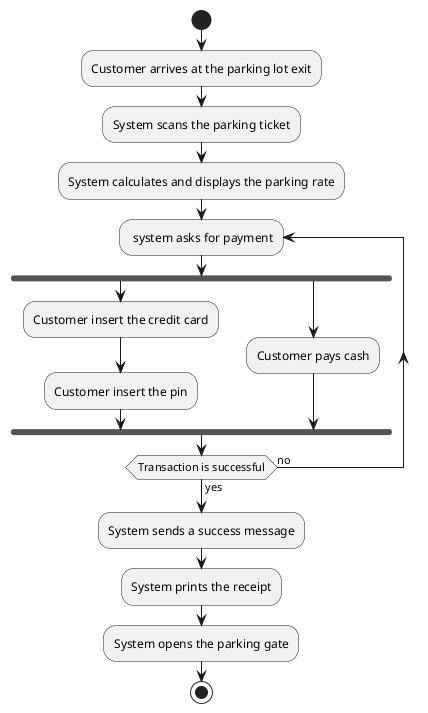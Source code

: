 @startuml
start
:Customer arrives at the parking lot exit;
:System scans the parking ticket;
:System calculates and displays the parking rate;
repeat: system asks for payment
    fork
        :Customer insert the credit card;
        :Customer insert the pin;
    fork again
        :Customer pays cash;
    end fork
repeat while (Transaction is successful) is (no) not (yes)
:System sends a success message;
:System prints the receipt;
:System opens the parking gate;
stop
@enduml

